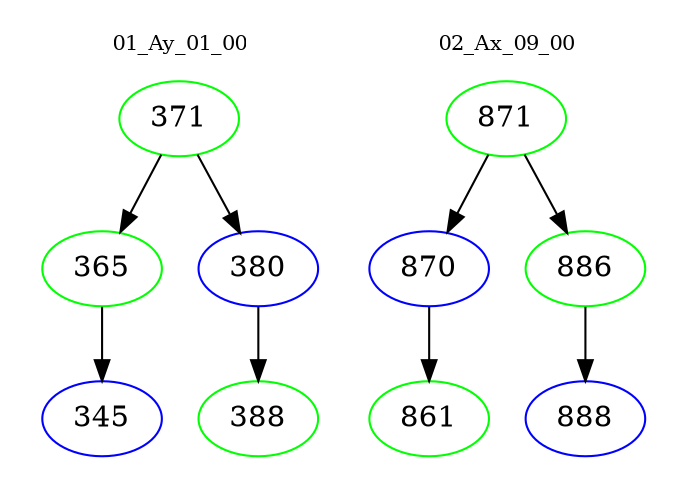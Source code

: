 digraph{
subgraph cluster_0 {
color = white
label = "01_Ay_01_00";
fontsize=10;
T0_371 [label="371", color="green"]
T0_371 -> T0_365 [color="black"]
T0_365 [label="365", color="green"]
T0_365 -> T0_345 [color="black"]
T0_345 [label="345", color="blue"]
T0_371 -> T0_380 [color="black"]
T0_380 [label="380", color="blue"]
T0_380 -> T0_388 [color="black"]
T0_388 [label="388", color="green"]
}
subgraph cluster_1 {
color = white
label = "02_Ax_09_00";
fontsize=10;
T1_871 [label="871", color="green"]
T1_871 -> T1_870 [color="black"]
T1_870 [label="870", color="blue"]
T1_870 -> T1_861 [color="black"]
T1_861 [label="861", color="green"]
T1_871 -> T1_886 [color="black"]
T1_886 [label="886", color="green"]
T1_886 -> T1_888 [color="black"]
T1_888 [label="888", color="blue"]
}
}
